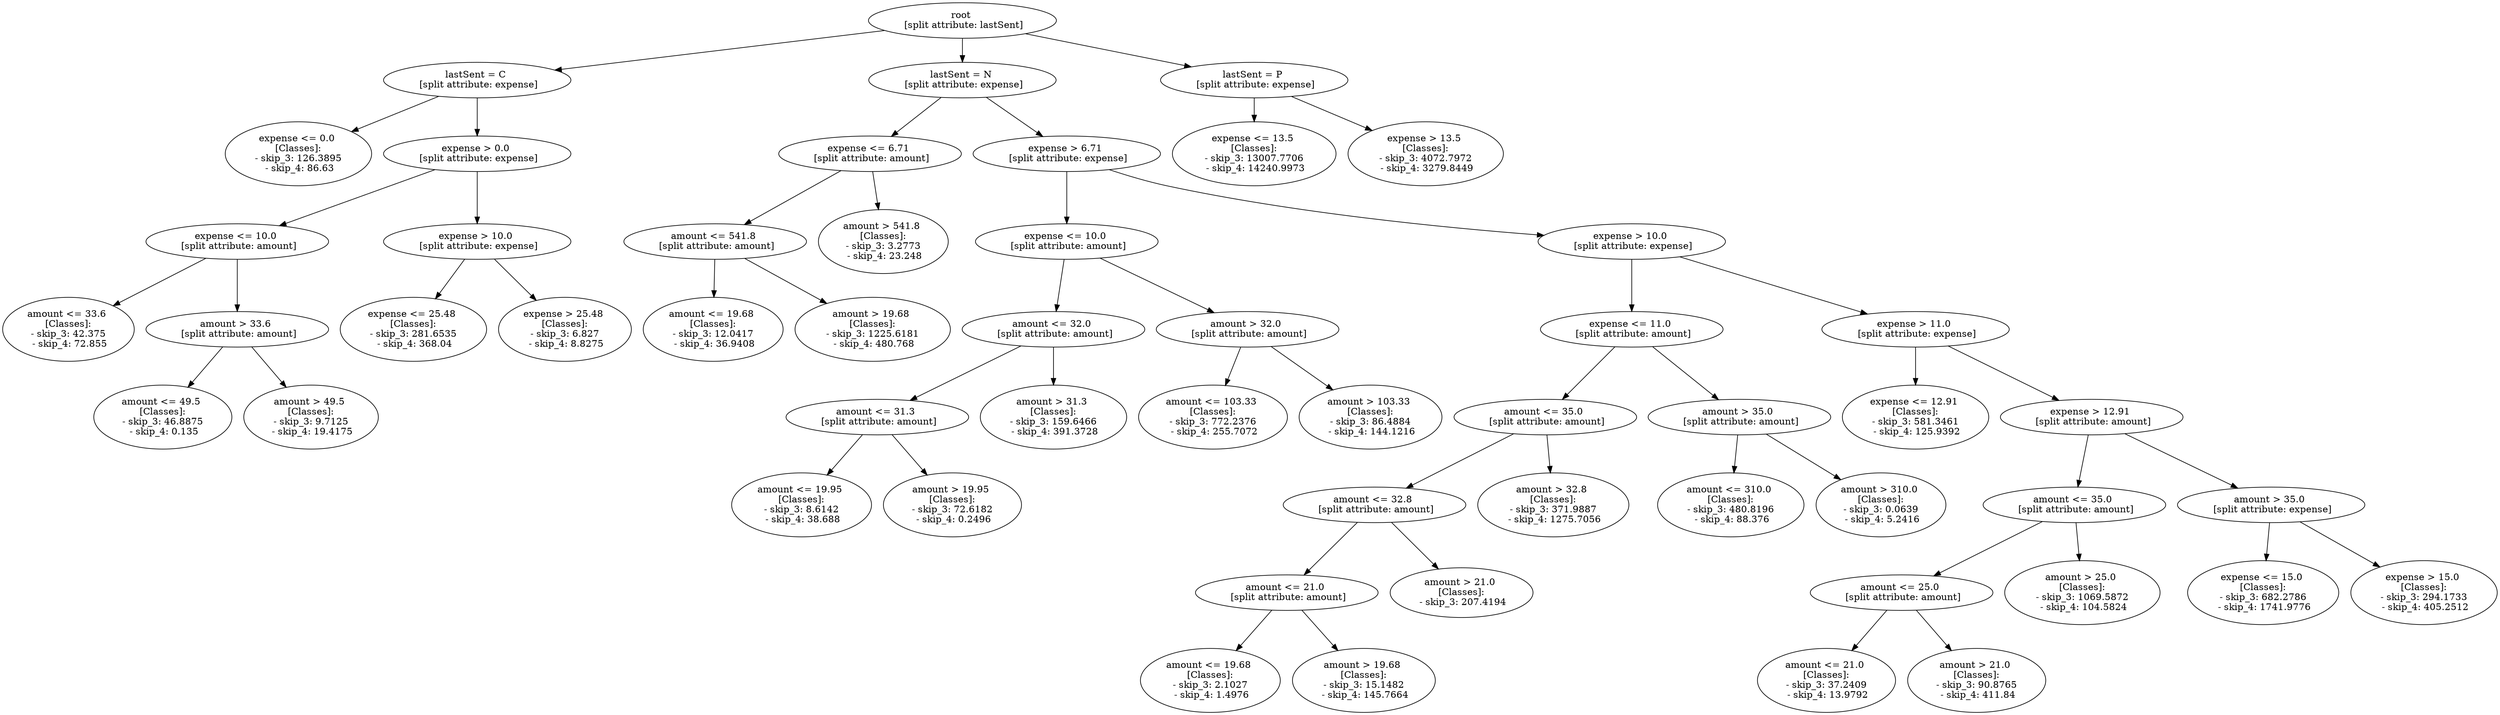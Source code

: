 // Road_Traffic_Fine_Management_Process-p_3-4
digraph "Road_Traffic_Fine_Management_Process-p_3-4" {
	"a84b0963-f00b-4863-b855-498f805893dc" [label="root 
 [split attribute: lastSent]"]
	"f6ad4e0e-0f97-4fea-9956-66fbf7069a99" [label="lastSent = C 
 [split attribute: expense]"]
	"a84b0963-f00b-4863-b855-498f805893dc" -> "f6ad4e0e-0f97-4fea-9956-66fbf7069a99"
	"2090f6f0-2269-41a0-9bbe-24e77a0be76b" [label="expense <= 0.0 
 [Classes]: 
 - skip_3: 126.3895 
 - skip_4: 86.63"]
	"f6ad4e0e-0f97-4fea-9956-66fbf7069a99" -> "2090f6f0-2269-41a0-9bbe-24e77a0be76b"
	"d6869950-1baa-46d1-893b-cc2d6678e42f" [label="expense > 0.0 
 [split attribute: expense]"]
	"f6ad4e0e-0f97-4fea-9956-66fbf7069a99" -> "d6869950-1baa-46d1-893b-cc2d6678e42f"
	"5a352989-38d7-477b-842c-7c1f5e7724fd" [label="expense <= 10.0 
 [split attribute: amount]"]
	"d6869950-1baa-46d1-893b-cc2d6678e42f" -> "5a352989-38d7-477b-842c-7c1f5e7724fd"
	"9ccee9f7-df17-4ceb-bb2f-6d50f4e1042d" [label="amount <= 33.6 
 [Classes]: 
 - skip_3: 42.375 
 - skip_4: 72.855"]
	"5a352989-38d7-477b-842c-7c1f5e7724fd" -> "9ccee9f7-df17-4ceb-bb2f-6d50f4e1042d"
	"e69c96be-5b65-4cc7-aafb-444d64260b50" [label="amount > 33.6 
 [split attribute: amount]"]
	"5a352989-38d7-477b-842c-7c1f5e7724fd" -> "e69c96be-5b65-4cc7-aafb-444d64260b50"
	"b5f82c1a-c163-4497-bb92-21ca976ca183" [label="amount <= 49.5 
 [Classes]: 
 - skip_3: 46.8875 
 - skip_4: 0.135"]
	"e69c96be-5b65-4cc7-aafb-444d64260b50" -> "b5f82c1a-c163-4497-bb92-21ca976ca183"
	"175d5846-7480-4e94-85f1-0c02db121967" [label="amount > 49.5 
 [Classes]: 
 - skip_3: 9.7125 
 - skip_4: 19.4175"]
	"e69c96be-5b65-4cc7-aafb-444d64260b50" -> "175d5846-7480-4e94-85f1-0c02db121967"
	"f6cc3334-5005-49a5-91d1-b94bfd923240" [label="expense > 10.0 
 [split attribute: expense]"]
	"d6869950-1baa-46d1-893b-cc2d6678e42f" -> "f6cc3334-5005-49a5-91d1-b94bfd923240"
	"0c9f60a7-92a1-4c8a-9bfa-a0fc043ae7a0" [label="expense <= 25.48 
 [Classes]: 
 - skip_3: 281.6535 
 - skip_4: 368.04"]
	"f6cc3334-5005-49a5-91d1-b94bfd923240" -> "0c9f60a7-92a1-4c8a-9bfa-a0fc043ae7a0"
	"a4924ed8-11fb-4c28-87e3-6cd3a8f8d4ca" [label="expense > 25.48 
 [Classes]: 
 - skip_3: 6.827 
 - skip_4: 8.8275"]
	"f6cc3334-5005-49a5-91d1-b94bfd923240" -> "a4924ed8-11fb-4c28-87e3-6cd3a8f8d4ca"
	"3a80bf1c-35b4-479a-bd9d-96707f275540" [label="lastSent = N 
 [split attribute: expense]"]
	"a84b0963-f00b-4863-b855-498f805893dc" -> "3a80bf1c-35b4-479a-bd9d-96707f275540"
	"a7c014b7-4a56-402f-89bb-0741f4a39e28" [label="expense <= 6.71 
 [split attribute: amount]"]
	"3a80bf1c-35b4-479a-bd9d-96707f275540" -> "a7c014b7-4a56-402f-89bb-0741f4a39e28"
	"5fd8a99e-d110-49d9-baf3-1769673daad9" [label="amount <= 541.8 
 [split attribute: amount]"]
	"a7c014b7-4a56-402f-89bb-0741f4a39e28" -> "5fd8a99e-d110-49d9-baf3-1769673daad9"
	"39c464b8-6f64-42d6-bce8-10df733eac47" [label="amount <= 19.68 
 [Classes]: 
 - skip_3: 12.0417 
 - skip_4: 36.9408"]
	"5fd8a99e-d110-49d9-baf3-1769673daad9" -> "39c464b8-6f64-42d6-bce8-10df733eac47"
	"1ae0362c-e68b-474f-9fc9-951651885d27" [label="amount > 19.68 
 [Classes]: 
 - skip_3: 1225.6181 
 - skip_4: 480.768"]
	"5fd8a99e-d110-49d9-baf3-1769673daad9" -> "1ae0362c-e68b-474f-9fc9-951651885d27"
	"2440a2a4-7d64-4469-9e37-219b3b39391c" [label="amount > 541.8 
 [Classes]: 
 - skip_3: 3.2773 
 - skip_4: 23.248"]
	"a7c014b7-4a56-402f-89bb-0741f4a39e28" -> "2440a2a4-7d64-4469-9e37-219b3b39391c"
	"bc5d5a64-2695-4d11-9a63-6fd9d2c6622e" [label="expense > 6.71 
 [split attribute: expense]"]
	"3a80bf1c-35b4-479a-bd9d-96707f275540" -> "bc5d5a64-2695-4d11-9a63-6fd9d2c6622e"
	"458a820d-96bc-4d9f-b6fe-272a897331f4" [label="expense <= 10.0 
 [split attribute: amount]"]
	"bc5d5a64-2695-4d11-9a63-6fd9d2c6622e" -> "458a820d-96bc-4d9f-b6fe-272a897331f4"
	"c7c28949-427c-4231-9b0a-0eaefc7b8381" [label="amount <= 32.0 
 [split attribute: amount]"]
	"458a820d-96bc-4d9f-b6fe-272a897331f4" -> "c7c28949-427c-4231-9b0a-0eaefc7b8381"
	"7b46720b-4f7d-47c7-be1a-d936e4fbd895" [label="amount <= 31.3 
 [split attribute: amount]"]
	"c7c28949-427c-4231-9b0a-0eaefc7b8381" -> "7b46720b-4f7d-47c7-be1a-d936e4fbd895"
	"e91fd0bd-45bf-49f2-97b9-4143d439b1e8" [label="amount <= 19.95 
 [Classes]: 
 - skip_3: 8.6142 
 - skip_4: 38.688"]
	"7b46720b-4f7d-47c7-be1a-d936e4fbd895" -> "e91fd0bd-45bf-49f2-97b9-4143d439b1e8"
	"593b6b39-4690-4c93-a4fe-a54de31298db" [label="amount > 19.95 
 [Classes]: 
 - skip_3: 72.6182 
 - skip_4: 0.2496"]
	"7b46720b-4f7d-47c7-be1a-d936e4fbd895" -> "593b6b39-4690-4c93-a4fe-a54de31298db"
	"65c42e95-1bb4-48b0-902d-c94348d743e4" [label="amount > 31.3 
 [Classes]: 
 - skip_3: 159.6466 
 - skip_4: 391.3728"]
	"c7c28949-427c-4231-9b0a-0eaefc7b8381" -> "65c42e95-1bb4-48b0-902d-c94348d743e4"
	"41583e78-7871-461b-ad37-1b1038d4f664" [label="amount > 32.0 
 [split attribute: amount]"]
	"458a820d-96bc-4d9f-b6fe-272a897331f4" -> "41583e78-7871-461b-ad37-1b1038d4f664"
	"fda80828-448d-4804-a1cd-b47dd6bcfba1" [label="amount <= 103.33 
 [Classes]: 
 - skip_3: 772.2376 
 - skip_4: 255.7072"]
	"41583e78-7871-461b-ad37-1b1038d4f664" -> "fda80828-448d-4804-a1cd-b47dd6bcfba1"
	"240fa3b3-5a86-4ea5-acc4-060f584b886d" [label="amount > 103.33 
 [Classes]: 
 - skip_3: 86.4884 
 - skip_4: 144.1216"]
	"41583e78-7871-461b-ad37-1b1038d4f664" -> "240fa3b3-5a86-4ea5-acc4-060f584b886d"
	"e8d7dde0-68d0-4477-b586-4dc7697afc9d" [label="expense > 10.0 
 [split attribute: expense]"]
	"bc5d5a64-2695-4d11-9a63-6fd9d2c6622e" -> "e8d7dde0-68d0-4477-b586-4dc7697afc9d"
	"0f587631-e5cc-4cf0-998d-159cb6353707" [label="expense <= 11.0 
 [split attribute: amount]"]
	"e8d7dde0-68d0-4477-b586-4dc7697afc9d" -> "0f587631-e5cc-4cf0-998d-159cb6353707"
	"3dc96d99-fe1d-4e42-a930-d32909df6d46" [label="amount <= 35.0 
 [split attribute: amount]"]
	"0f587631-e5cc-4cf0-998d-159cb6353707" -> "3dc96d99-fe1d-4e42-a930-d32909df6d46"
	"6d14038b-781b-410f-8d57-f46453aae3cf" [label="amount <= 32.8 
 [split attribute: amount]"]
	"3dc96d99-fe1d-4e42-a930-d32909df6d46" -> "6d14038b-781b-410f-8d57-f46453aae3cf"
	"7a8fe26c-08d9-4406-94f7-f8585225f3e6" [label="amount <= 21.0 
 [split attribute: amount]"]
	"6d14038b-781b-410f-8d57-f46453aae3cf" -> "7a8fe26c-08d9-4406-94f7-f8585225f3e6"
	"a8723167-a31a-4b8b-93e8-167b366f9bfc" [label="amount <= 19.68 
 [Classes]: 
 - skip_3: 2.1027 
 - skip_4: 1.4976"]
	"7a8fe26c-08d9-4406-94f7-f8585225f3e6" -> "a8723167-a31a-4b8b-93e8-167b366f9bfc"
	"b0a251d0-58a2-40bb-a801-6351c782b6c0" [label="amount > 19.68 
 [Classes]: 
 - skip_3: 15.1482 
 - skip_4: 145.7664"]
	"7a8fe26c-08d9-4406-94f7-f8585225f3e6" -> "b0a251d0-58a2-40bb-a801-6351c782b6c0"
	"6f764f8a-0039-48c8-8af0-74cbc1834331" [label="amount > 21.0 
 [Classes]: 
 - skip_3: 207.4194"]
	"6d14038b-781b-410f-8d57-f46453aae3cf" -> "6f764f8a-0039-48c8-8af0-74cbc1834331"
	"edf3848c-5a64-4752-8178-f49e14bf8f2a" [label="amount > 32.8 
 [Classes]: 
 - skip_3: 371.9887 
 - skip_4: 1275.7056"]
	"3dc96d99-fe1d-4e42-a930-d32909df6d46" -> "edf3848c-5a64-4752-8178-f49e14bf8f2a"
	"9932a0b0-f478-49fa-bfc8-8a02143c0801" [label="amount > 35.0 
 [split attribute: amount]"]
	"0f587631-e5cc-4cf0-998d-159cb6353707" -> "9932a0b0-f478-49fa-bfc8-8a02143c0801"
	"dc04cf98-320d-4521-b399-a30ef7b1a62b" [label="amount <= 310.0 
 [Classes]: 
 - skip_3: 480.8196 
 - skip_4: 88.376"]
	"9932a0b0-f478-49fa-bfc8-8a02143c0801" -> "dc04cf98-320d-4521-b399-a30ef7b1a62b"
	"ec399abd-eca9-41f0-ab22-c650db646410" [label="amount > 310.0 
 [Classes]: 
 - skip_3: 0.0639 
 - skip_4: 5.2416"]
	"9932a0b0-f478-49fa-bfc8-8a02143c0801" -> "ec399abd-eca9-41f0-ab22-c650db646410"
	"bc132e47-1999-4246-9d53-ca16505687f7" [label="expense > 11.0 
 [split attribute: expense]"]
	"e8d7dde0-68d0-4477-b586-4dc7697afc9d" -> "bc132e47-1999-4246-9d53-ca16505687f7"
	"35cc8275-8531-4dc8-9f5e-86d4d6b38783" [label="expense <= 12.91 
 [Classes]: 
 - skip_3: 581.3461 
 - skip_4: 125.9392"]
	"bc132e47-1999-4246-9d53-ca16505687f7" -> "35cc8275-8531-4dc8-9f5e-86d4d6b38783"
	"460f3534-0be3-4ce4-bc45-caa43b89973d" [label="expense > 12.91 
 [split attribute: amount]"]
	"bc132e47-1999-4246-9d53-ca16505687f7" -> "460f3534-0be3-4ce4-bc45-caa43b89973d"
	"0d2b4909-ef2d-4ed0-ab52-e0f567861a31" [label="amount <= 35.0 
 [split attribute: amount]"]
	"460f3534-0be3-4ce4-bc45-caa43b89973d" -> "0d2b4909-ef2d-4ed0-ab52-e0f567861a31"
	"db81fbf1-436d-43f0-876a-9027e21804f6" [label="amount <= 25.0 
 [split attribute: amount]"]
	"0d2b4909-ef2d-4ed0-ab52-e0f567861a31" -> "db81fbf1-436d-43f0-876a-9027e21804f6"
	"539d5430-e50a-4cb9-a9b8-b25c2c92b1ff" [label="amount <= 21.0 
 [Classes]: 
 - skip_3: 37.2409 
 - skip_4: 13.9792"]
	"db81fbf1-436d-43f0-876a-9027e21804f6" -> "539d5430-e50a-4cb9-a9b8-b25c2c92b1ff"
	"8bc3c701-8b56-4e8c-a1e4-0726215eee4e" [label="amount > 21.0 
 [Classes]: 
 - skip_3: 90.8765 
 - skip_4: 411.84"]
	"db81fbf1-436d-43f0-876a-9027e21804f6" -> "8bc3c701-8b56-4e8c-a1e4-0726215eee4e"
	"4712b096-b1b7-4850-81a1-ad59f1ff17f5" [label="amount > 25.0 
 [Classes]: 
 - skip_3: 1069.5872 
 - skip_4: 104.5824"]
	"0d2b4909-ef2d-4ed0-ab52-e0f567861a31" -> "4712b096-b1b7-4850-81a1-ad59f1ff17f5"
	"26d9907f-fe60-4aff-87e3-e00e0b3cba1f" [label="amount > 35.0 
 [split attribute: expense]"]
	"460f3534-0be3-4ce4-bc45-caa43b89973d" -> "26d9907f-fe60-4aff-87e3-e00e0b3cba1f"
	"24b4c854-e9d3-4194-8914-112fd454fe16" [label="expense <= 15.0 
 [Classes]: 
 - skip_3: 682.2786 
 - skip_4: 1741.9776"]
	"26d9907f-fe60-4aff-87e3-e00e0b3cba1f" -> "24b4c854-e9d3-4194-8914-112fd454fe16"
	"5411b9c2-3cc8-41e2-b9ef-84b9c8bbd7fd" [label="expense > 15.0 
 [Classes]: 
 - skip_3: 294.1733 
 - skip_4: 405.2512"]
	"26d9907f-fe60-4aff-87e3-e00e0b3cba1f" -> "5411b9c2-3cc8-41e2-b9ef-84b9c8bbd7fd"
	"46680520-ae80-4a68-85a3-31b243a134be" [label="lastSent = P 
 [split attribute: expense]"]
	"a84b0963-f00b-4863-b855-498f805893dc" -> "46680520-ae80-4a68-85a3-31b243a134be"
	"088dfb89-b993-4b81-baac-4266f7c3910d" [label="expense <= 13.5 
 [Classes]: 
 - skip_3: 13007.7706 
 - skip_4: 14240.9973"]
	"46680520-ae80-4a68-85a3-31b243a134be" -> "088dfb89-b993-4b81-baac-4266f7c3910d"
	"223c1c8e-3555-4cda-bac4-f642dab9fb3c" [label="expense > 13.5 
 [Classes]: 
 - skip_3: 4072.7972 
 - skip_4: 3279.8449"]
	"46680520-ae80-4a68-85a3-31b243a134be" -> "223c1c8e-3555-4cda-bac4-f642dab9fb3c"
}
